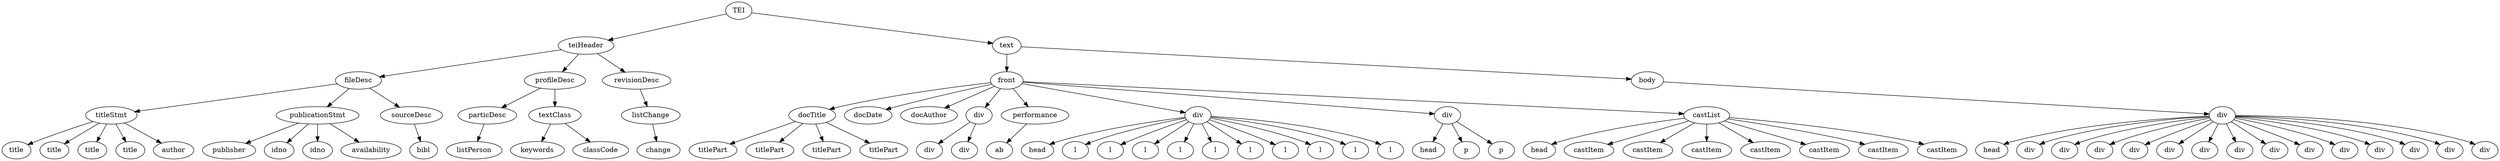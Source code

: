 digraph Tree {
	"t0" [label = "TEI"];
	"t1" [label = "teiHeader"];
	"t2" [label = "fileDesc"];
	"t3" [label = "titleStmt"];
	"t4" [label = "title"];
	"t5" [label = "title"];
	"t6" [label = "title"];
	"t7" [label = "title"];
	"t8" [label = "author"];
	"t9" [label = "publicationStmt"];
	"t10" [label = "publisher"];
	"t11" [label = "idno"];
	"t12" [label = "idno"];
	"t13" [label = "availability"];
	"t14" [label = "sourceDesc"];
	"t15" [label = "bibl"];
	"t16" [label = "profileDesc"];
	"t17" [label = "particDesc"];
	"t18" [label = "listPerson"];
	"t19" [label = "textClass"];
	"t20" [label = "keywords"];
	"t21" [label = "classCode"];
	"t22" [label = "revisionDesc"];
	"t23" [label = "listChange"];
	"t24" [label = "change"];
	"t25" [label = "text"];
	"t26" [label = "front"];
	"t27" [label = "docTitle"];
	"t28" [label = "titlePart"];
	"t29" [label = "titlePart"];
	"t30" [label = "titlePart"];
	"t31" [label = "titlePart"];
	"t32" [label = "docDate"];
	"t33" [label = "docAuthor"];
	"t34" [label = "div"];
	"t35" [label = "div"];
	"t36" [label = "div"];
	"t37" [label = "performance"];
	"t38" [label = "ab"];
	"t39" [label = "div"];
	"t40" [label = "head"];
	"t41" [label = "l"];
	"t42" [label = "l"];
	"t43" [label = "l"];
	"t44" [label = "l"];
	"t45" [label = "l"];
	"t46" [label = "l"];
	"t47" [label = "l"];
	"t48" [label = "l"];
	"t49" [label = "l"];
	"t50" [label = "l"];
	"t51" [label = "div"];
	"t52" [label = "head"];
	"t53" [label = "p"];
	"t54" [label = "p"];
	"t55" [label = "castList"];
	"t56" [label = "head"];
	"t57" [label = "castItem"];
	"t58" [label = "castItem"];
	"t59" [label = "castItem"];
	"t60" [label = "castItem"];
	"t61" [label = "castItem"];
	"t62" [label = "castItem"];
	"t63" [label = "castItem"];
	"t64" [label = "body"];
	"t65" [label = "div"];
	"t66" [label = "head"];
	"t67" [label = "div"];
	"t68" [label = "div"];
	"t69" [label = "div"];
	"t70" [label = "div"];
	"t71" [label = "div"];
	"t72" [label = "div"];
	"t73" [label = "div"];
	"t74" [label = "div"];
	"t75" [label = "div"];
	"t76" [label = "div"];
	"t77" [label = "div"];
	"t78" [label = "div"];
	"t79" [label = "div"];
	"t80" [label = "div"];
	"t0" -> "t1";
	"t1" -> "t2";
	"t2" -> "t3";
	"t3" -> "t4";
	"t3" -> "t5";
	"t3" -> "t6";
	"t3" -> "t7";
	"t3" -> "t8";
	"t2" -> "t9";
	"t9" -> "t10";
	"t9" -> "t11";
	"t9" -> "t12";
	"t9" -> "t13";
	"t2" -> "t14";
	"t14" -> "t15";
	"t1" -> "t16";
	"t16" -> "t17";
	"t17" -> "t18";
	"t16" -> "t19";
	"t19" -> "t20";
	"t19" -> "t21";
	"t1" -> "t22";
	"t22" -> "t23";
	"t23" -> "t24";
	"t0" -> "t25";
	"t25" -> "t26";
	"t26" -> "t27";
	"t27" -> "t28";
	"t27" -> "t29";
	"t27" -> "t30";
	"t27" -> "t31";
	"t26" -> "t32";
	"t26" -> "t33";
	"t26" -> "t34";
	"t34" -> "t35";
	"t34" -> "t36";
	"t26" -> "t37";
	"t37" -> "t38";
	"t26" -> "t39";
	"t39" -> "t40";
	"t39" -> "t41";
	"t39" -> "t42";
	"t39" -> "t43";
	"t39" -> "t44";
	"t39" -> "t45";
	"t39" -> "t46";
	"t39" -> "t47";
	"t39" -> "t48";
	"t39" -> "t49";
	"t39" -> "t50";
	"t26" -> "t51";
	"t51" -> "t52";
	"t51" -> "t53";
	"t51" -> "t54";
	"t26" -> "t55";
	"t55" -> "t56";
	"t55" -> "t57";
	"t55" -> "t58";
	"t55" -> "t59";
	"t55" -> "t60";
	"t55" -> "t61";
	"t55" -> "t62";
	"t55" -> "t63";
	"t25" -> "t64";
	"t64" -> "t65";
	"t65" -> "t66";
	"t65" -> "t67";
	"t65" -> "t68";
	"t65" -> "t69";
	"t65" -> "t70";
	"t65" -> "t71";
	"t65" -> "t72";
	"t65" -> "t73";
	"t65" -> "t74";
	"t65" -> "t75";
	"t65" -> "t76";
	"t65" -> "t77";
	"t65" -> "t78";
	"t65" -> "t79";
	"t65" -> "t80";
}
